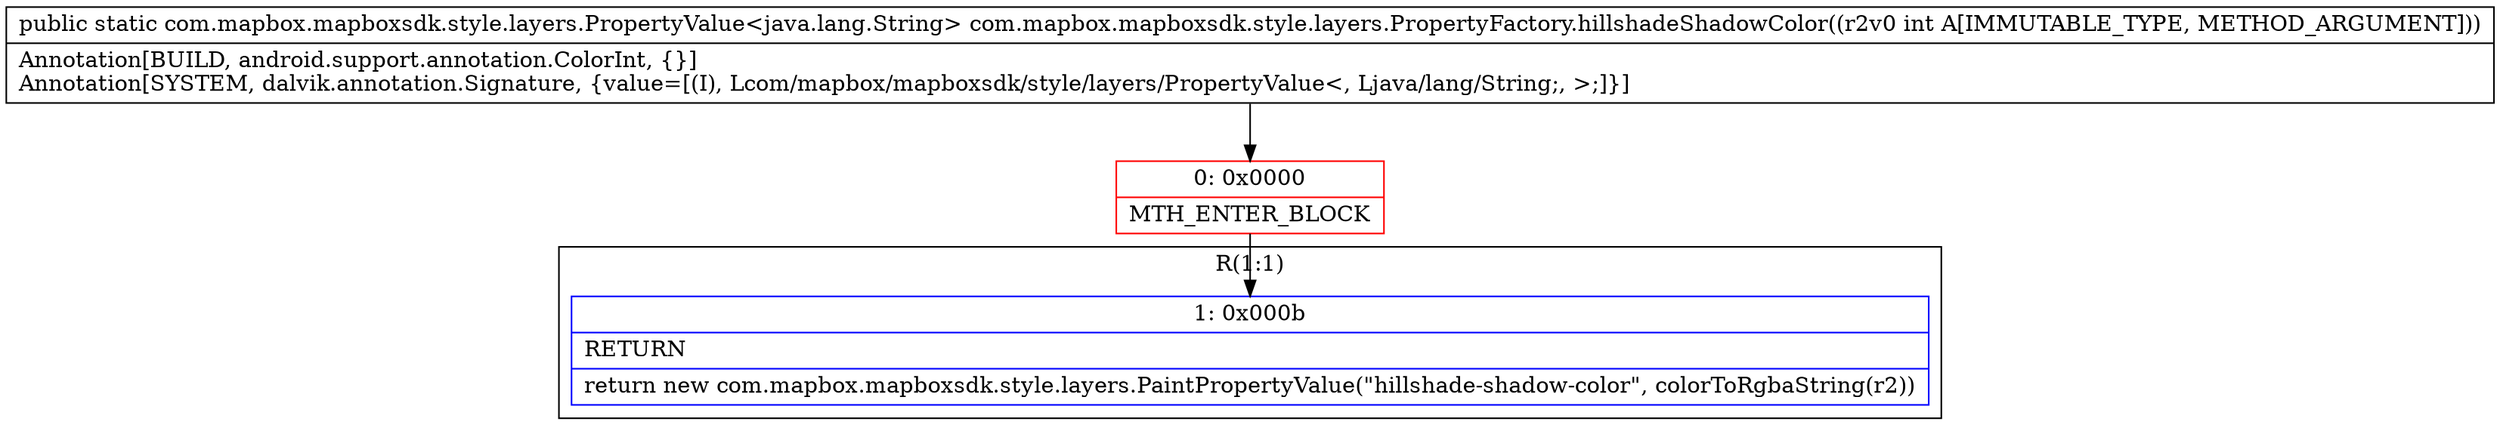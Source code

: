 digraph "CFG forcom.mapbox.mapboxsdk.style.layers.PropertyFactory.hillshadeShadowColor(I)Lcom\/mapbox\/mapboxsdk\/style\/layers\/PropertyValue;" {
subgraph cluster_Region_1131449448 {
label = "R(1:1)";
node [shape=record,color=blue];
Node_1 [shape=record,label="{1\:\ 0x000b|RETURN\l|return new com.mapbox.mapboxsdk.style.layers.PaintPropertyValue(\"hillshade\-shadow\-color\", colorToRgbaString(r2))\l}"];
}
Node_0 [shape=record,color=red,label="{0\:\ 0x0000|MTH_ENTER_BLOCK\l}"];
MethodNode[shape=record,label="{public static com.mapbox.mapboxsdk.style.layers.PropertyValue\<java.lang.String\> com.mapbox.mapboxsdk.style.layers.PropertyFactory.hillshadeShadowColor((r2v0 int A[IMMUTABLE_TYPE, METHOD_ARGUMENT]))  | Annotation[BUILD, android.support.annotation.ColorInt, \{\}]\lAnnotation[SYSTEM, dalvik.annotation.Signature, \{value=[(I), Lcom\/mapbox\/mapboxsdk\/style\/layers\/PropertyValue\<, Ljava\/lang\/String;, \>;]\}]\l}"];
MethodNode -> Node_0;
Node_0 -> Node_1;
}

